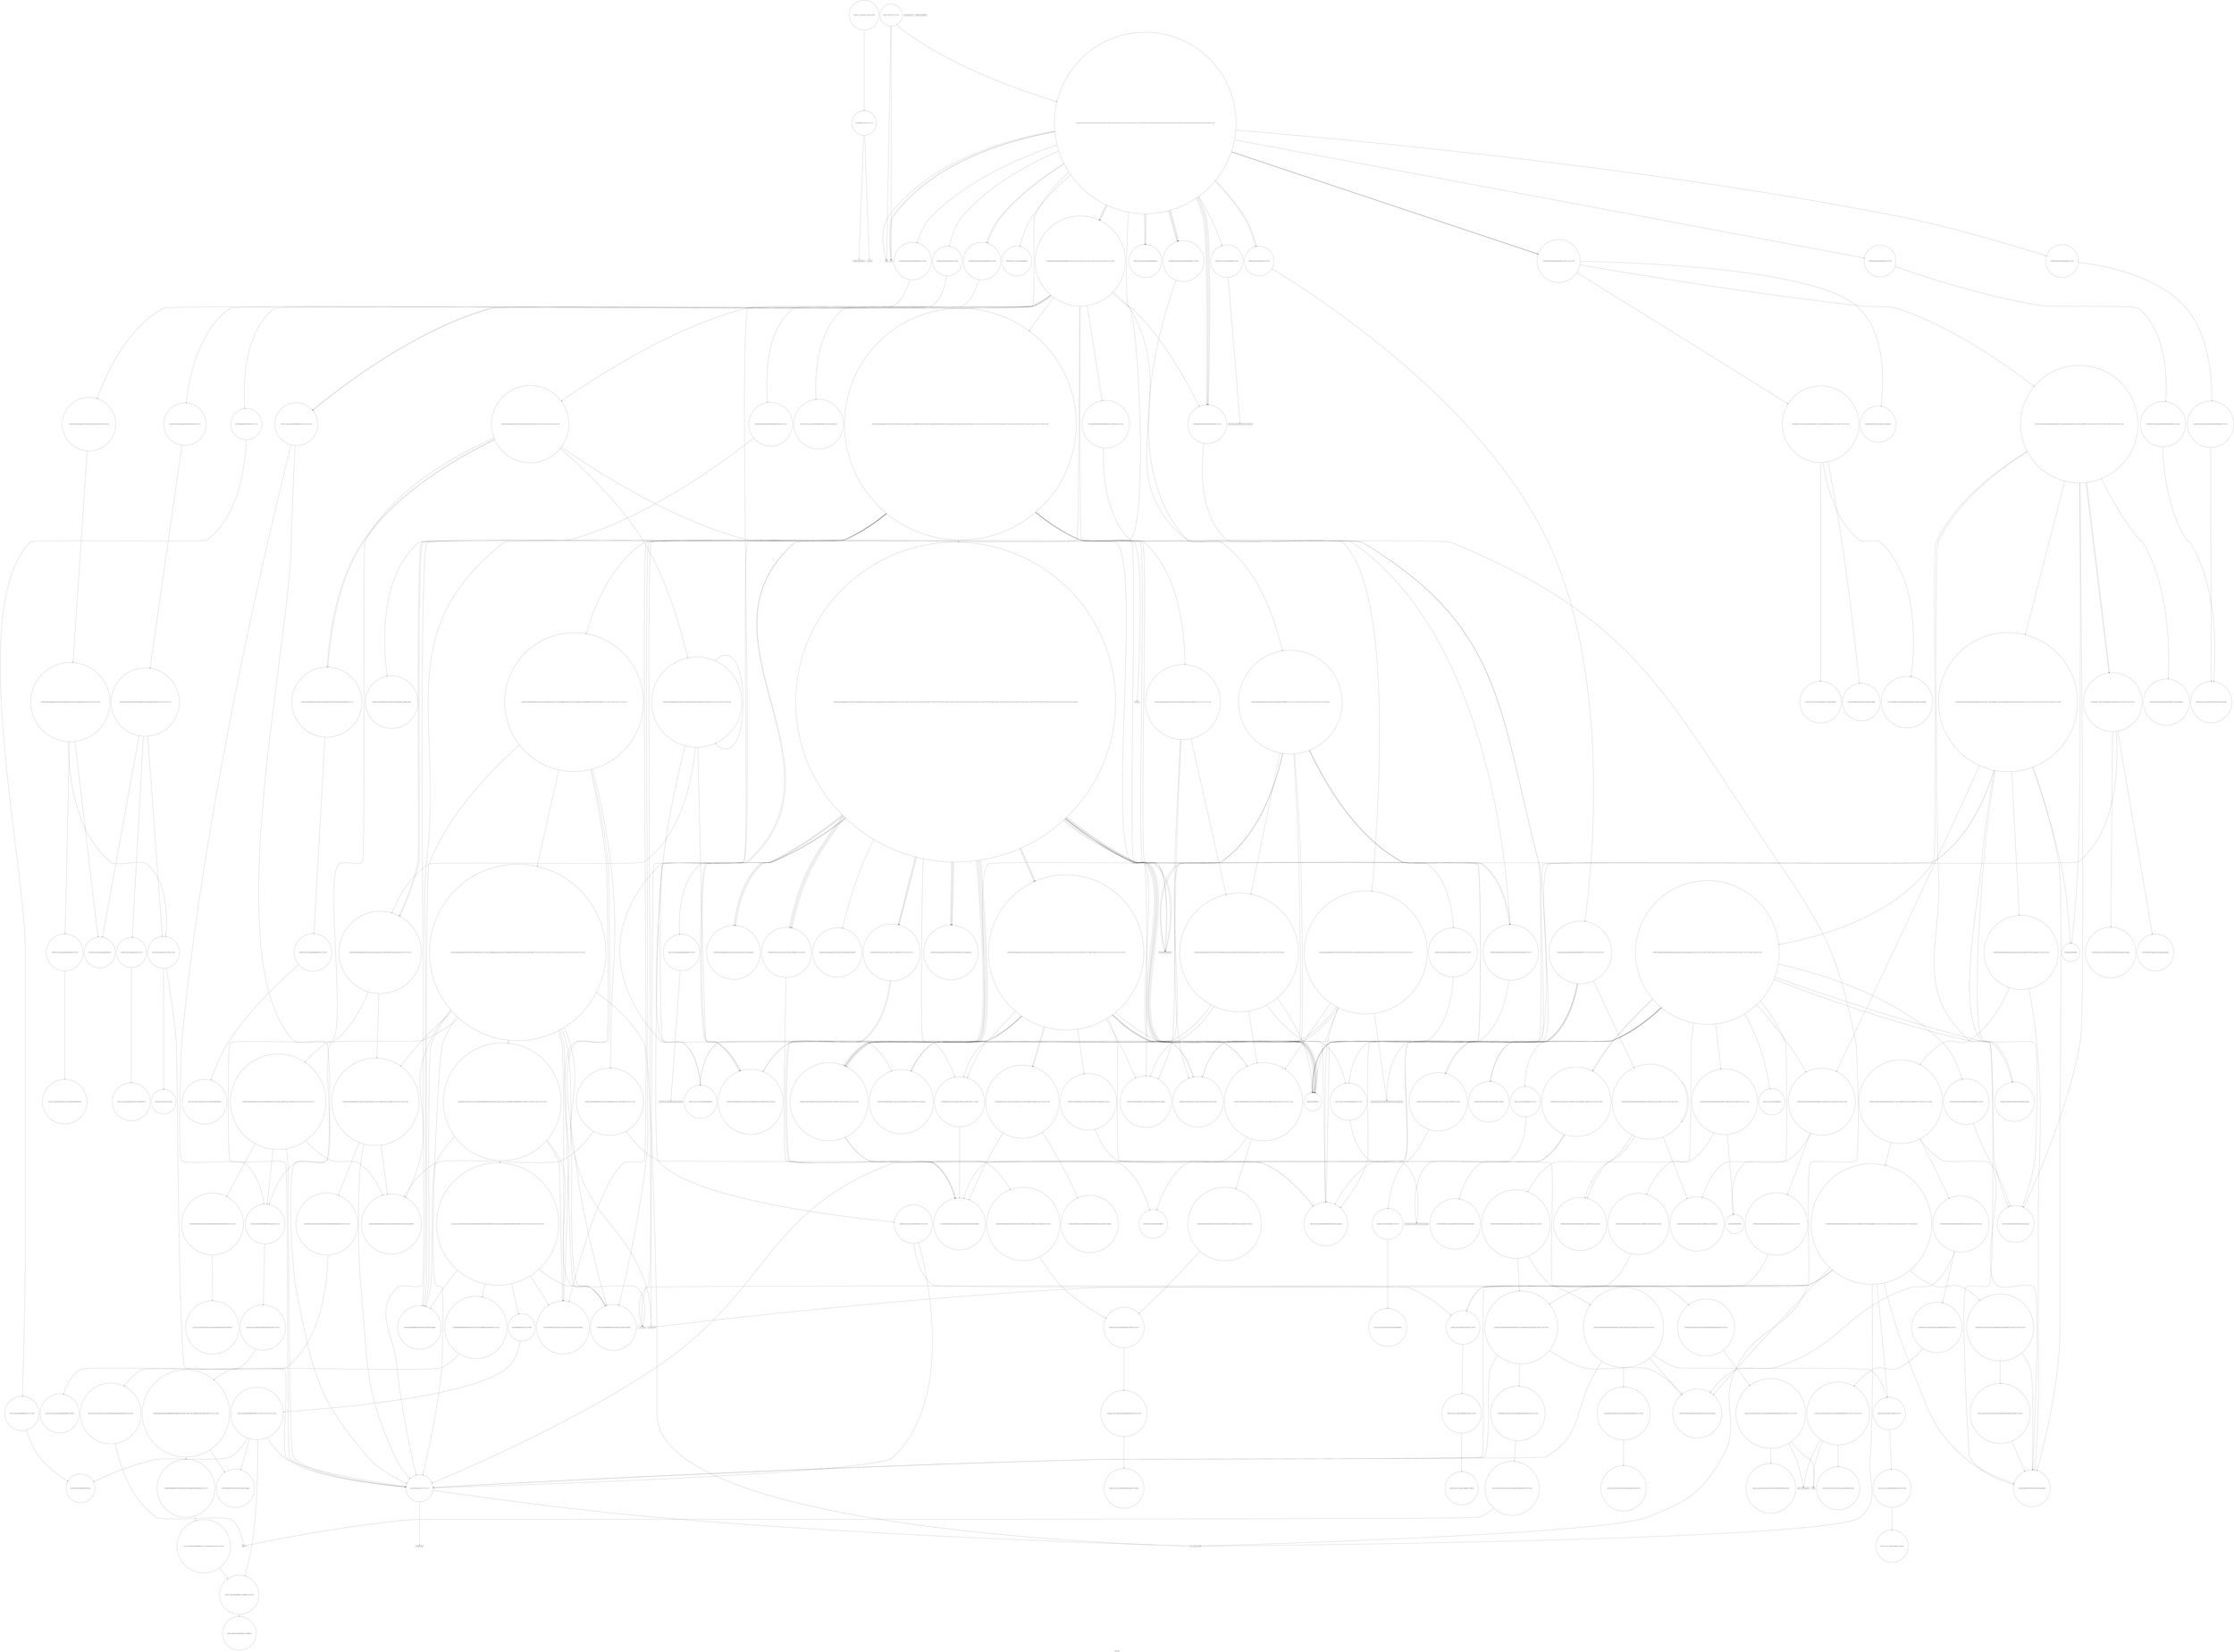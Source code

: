digraph "Call Graph" {
	label="Call Graph";

	Node0x55e3e578a0b0 [shape=record,shape=circle,label="{__cxx_global_var_init|{<s0>1|<s1>2}}"];
	Node0x55e3e578a0b0:s0 -> Node0x55e3e578a130[color=black];
	Node0x55e3e578a0b0:s1 -> Node0x55e3e5b24540[color=black];
	Node0x55e3e5b2ba80 [shape=record,shape=circle,label="{_ZNSt8_Rb_treeIxxSt9_IdentityIxESt4lessIxESaIxEE17_M_construct_nodeIJxEEEvPSt13_Rb_tree_nodeIxEDpOT_|{<s0>341|<s1>342|<s2>343|<s3>344|<s4>345|<s5>346|<s6>347|<s7>348|<s8>349}}"];
	Node0x55e3e5b2ba80:s0 -> Node0x55e3e5b26be0[color=black];
	Node0x55e3e5b2ba80:s1 -> Node0x55e3e5b26c60[color=black];
	Node0x55e3e5b2ba80:s2 -> Node0x55e3e5b2b080[color=black];
	Node0x55e3e5b2ba80:s3 -> Node0x55e3e5b2bc80[color=black];
	Node0x55e3e5b2ba80:s4 -> Node0x55e3e5b253c0[color=black];
	Node0x55e3e5b2ba80:s5 -> Node0x55e3e5b25ac0[color=black];
	Node0x55e3e5b2ba80:s6 -> Node0x55e3e5b260c0[color=black];
	Node0x55e3e5b2ba80:s7 -> Node0x55e3e5b26140[color=black];
	Node0x55e3e5b2ba80:s8 -> Node0x55e3e5b25340[color=black];
	Node0x55e3e5b280e0 [shape=record,shape=circle,label="{_ZNK9__gnu_cxx16__aligned_membufISt4pairIKxiEE7_M_addrEv}"];
	Node0x55e3e5b24740 [shape=record,shape=circle,label="{_ZNSt3mapIxiSt4lessIxESaISt4pairIKxiEEE4findERS3_|{<s0>36}}"];
	Node0x55e3e5b24740:s0 -> Node0x55e3e5b27a60[color=black];
	Node0x55e3e5b2be00 [shape=record,shape=circle,label="{_ZSt7forwardIbEOT_RNSt16remove_referenceIS0_E4typeE}"];
	Node0x55e3e5b25c40 [shape=record,shape=circle,label="{_ZNSt5tupleIJRKxEEC2IvLb1EEES1_|{<s0>170}}"];
	Node0x55e3e5b25c40:s0 -> Node0x55e3e5b2ac80[color=black];
	Node0x55e3e5b24ac0 [shape=record,shape=circle,label="{_ZNSt3setIxSt4lessIxESaIxEE6insertEOx|{<s0>50|<s1>51|<s2>52}}"];
	Node0x55e3e5b24ac0:s0 -> Node0x55e3e5b2ad80[color=black];
	Node0x55e3e5b24ac0:s1 -> Node0x55e3e5b2ad00[color=black];
	Node0x55e3e5b24ac0:s2 -> Node0x55e3e5b2ae00[color=black];
	Node0x55e3e5b2c180 [shape=record,shape=Mrecord,label="{_ZSt18_Rb_tree_incrementPKSt18_Rb_tree_node_base}"];
	Node0x55e3e5b25fc0 [shape=record,shape=circle,label="{_ZNSt8_Rb_treeIxSt4pairIKxiESt10_Select1stIS2_ESt4lessIxESaIS2_EE29_M_get_insert_hint_unique_posESt23_Rb_tree_const_iteratorIS2_ERS1_|{<s0>179|<s1>180|<s2>181|<s3>182|<s4>183|<s5>184|<s6>185|<s7>186|<s8>187|<s9>188|<s10>189|<s11>190|<s12>191|<s13>192|<s14>193|<s15>194|<s16>195|<s17>196|<s18>197|<s19>198|<s20>199|<s21>200|<s22>201|<s23>202|<s24>203|<s25>204|<s26>205|<s27>206|<s28>207|<s29>208|<s30>209|<s31>210|<s32>211|<s33>212|<s34>213|<s35>214|<s36>215}}"];
	Node0x55e3e5b25fc0:s0 -> Node0x55e3e5b2a400[color=black];
	Node0x55e3e5b25fc0:s1 -> Node0x55e3e5b27b60[color=black];
	Node0x55e3e5b25fc0:s2 -> Node0x55e3e5b2a480[color=black];
	Node0x55e3e5b25fc0:s3 -> Node0x55e3e5b2a500[color=black];
	Node0x55e3e5b25fc0:s4 -> Node0x55e3e5b27ce0[color=black];
	Node0x55e3e5b25fc0:s5 -> Node0x55e3e5b27c60[color=black];
	Node0x55e3e5b25fc0:s6 -> Node0x55e3e5b2a500[color=black];
	Node0x55e3e5b25fc0:s7 -> Node0x55e3e5b2a580[color=black];
	Node0x55e3e5b25fc0:s8 -> Node0x55e3e5b2a600[color=black];
	Node0x55e3e5b25fc0:s9 -> Node0x55e3e5b27ce0[color=black];
	Node0x55e3e5b25fc0:s10 -> Node0x55e3e5b27c60[color=black];
	Node0x55e3e5b25fc0:s11 -> Node0x55e3e5b27d60[color=black];
	Node0x55e3e5b25fc0:s12 -> Node0x55e3e5b2a680[color=black];
	Node0x55e3e5b25fc0:s13 -> Node0x55e3e5b2a680[color=black];
	Node0x55e3e5b25fc0:s14 -> Node0x55e3e5b2a680[color=black];
	Node0x55e3e5b25fc0:s15 -> Node0x55e3e5b2a700[color=black];
	Node0x55e3e5b25fc0:s16 -> Node0x55e3e5b2a780[color=black];
	Node0x55e3e5b25fc0:s17 -> Node0x55e3e5b27ce0[color=black];
	Node0x55e3e5b25fc0:s18 -> Node0x55e3e5b27c60[color=black];
	Node0x55e3e5b25fc0:s19 -> Node0x55e3e5b272e0[color=black];
	Node0x55e3e5b25fc0:s20 -> Node0x55e3e5b2a580[color=black];
	Node0x55e3e5b25fc0:s21 -> Node0x55e3e5b2a700[color=black];
	Node0x55e3e5b25fc0:s22 -> Node0x55e3e5b2a600[color=black];
	Node0x55e3e5b25fc0:s23 -> Node0x55e3e5b27ce0[color=black];
	Node0x55e3e5b25fc0:s24 -> Node0x55e3e5b27c60[color=black];
	Node0x55e3e5b25fc0:s25 -> Node0x55e3e5b27d60[color=black];
	Node0x55e3e5b25fc0:s26 -> Node0x55e3e5b2a500[color=black];
	Node0x55e3e5b25fc0:s27 -> Node0x55e3e5b2a500[color=black];
	Node0x55e3e5b25fc0:s28 -> Node0x55e3e5b2a580[color=black];
	Node0x55e3e5b25fc0:s29 -> Node0x55e3e5b2a800[color=black];
	Node0x55e3e5b25fc0:s30 -> Node0x55e3e5b27ce0[color=black];
	Node0x55e3e5b25fc0:s31 -> Node0x55e3e5b27c60[color=black];
	Node0x55e3e5b25fc0:s32 -> Node0x55e3e5b272e0[color=black];
	Node0x55e3e5b25fc0:s33 -> Node0x55e3e5b2a580[color=black];
	Node0x55e3e5b25fc0:s34 -> Node0x55e3e5b2a700[color=black];
	Node0x55e3e5b25fc0:s35 -> Node0x55e3e5b2a600[color=black];
	Node0x55e3e5b25fc0:s36 -> Node0x55e3e5b2a880[color=black];
	Node0x55e3e5b24e40 [shape=record,shape=Mrecord,label="{printf}"];
	Node0x55e3e5b26340 [shape=record,shape=circle,label="{_ZNSt16allocator_traitsISaISt13_Rb_tree_nodeISt4pairIKxiEEEE8allocateERS5_m|{<s0>235}}"];
	Node0x55e3e5b26340:s0 -> Node0x55e3e5b263c0[color=black];
	Node0x55e3e5b251c0 [shape=record,shape=circle,label="{_ZNSt15_Rb_tree_headerC2Ev|{<s0>68|<s1>69}}"];
	Node0x55e3e5b251c0:s0 -> Node0x55e3e5b252c0[color=black];
	Node0x55e3e5b251c0:s1 -> Node0x55e3e5b25340[color=black];
	Node0x55e3e5b266c0 [shape=record,shape=circle,label="{_ZNSt5tupleIJRKxEEC2EOS2_|{<s0>248}}"];
	Node0x55e3e5b266c0:s0 -> Node0x55e3e5b267c0[color=black];
	Node0x55e3e5b25540 [shape=record,shape=circle,label="{_ZNSt8_Rb_treeIxxSt9_IdentityIxESt4lessIxESaIxEE13_Rb_tree_implIS3_Lb1EEC2Ev|{<s0>73|<s1>74|<s2>75}}"];
	Node0x55e3e5b25540:s0 -> Node0x55e3e5b255c0[color=black];
	Node0x55e3e5b25540:s1 -> Node0x55e3e5b25140[color=black];
	Node0x55e3e5b25540:s2 -> Node0x55e3e5b251c0[color=black];
	Node0x55e3e5b26a40 [shape=record,shape=circle,label="{_ZNSt4pairIKxiEC2IJRS0_EJLm0EEJEJEEERSt5tupleIJDpT_EERS4_IJDpT1_EESt12_Index_tupleIJXspT0_EEESD_IJXspT2_EEE|{<s0>255|<s1>256}}"];
	Node0x55e3e5b26a40:s0 -> Node0x55e3e5b26ac0[color=black];
	Node0x55e3e5b26a40:s1 -> Node0x55e3e5b26840[color=black];
	Node0x55e3e5b258c0 [shape=record,shape=circle,label="{_ZNSt8_Rb_treeIxxSt9_IdentityIxESt4lessIxESaIxEE8_S_rightEPSt18_Rb_tree_node_base}"];
	Node0x55e3e5b2a600 [shape=record,shape=circle,label="{_ZNSt8_Rb_treeIxSt4pairIKxiESt10_Select1stIS2_ESt4lessIxESaIS2_EE24_M_get_insert_unique_posERS1_|{<s0>261|<s1>262|<s2>263|<s3>264|<s4>265|<s5>266|<s6>267|<s7>268|<s8>269|<s9>270|<s10>271|<s11>272|<s12>273|<s13>274|<s14>275}}"];
	Node0x55e3e5b2a600:s0 -> Node0x55e3e5b271e0[color=black];
	Node0x55e3e5b2a600:s1 -> Node0x55e3e5b27b60[color=black];
	Node0x55e3e5b2a600:s2 -> Node0x55e3e5b27de0[color=black];
	Node0x55e3e5b2a600:s3 -> Node0x55e3e5b27c60[color=black];
	Node0x55e3e5b2a600:s4 -> Node0x55e3e5b27360[color=black];
	Node0x55e3e5b2a600:s5 -> Node0x55e3e5b272e0[color=black];
	Node0x55e3e5b2a600:s6 -> Node0x55e3e5b27e60[color=black];
	Node0x55e3e5b2a600:s7 -> Node0x55e3e5b2a980[color=black];
	Node0x55e3e5b2a600:s8 -> Node0x55e3e5b24840[color=black];
	Node0x55e3e5b2a600:s9 -> Node0x55e3e5b2aa00[color=black];
	Node0x55e3e5b2a600:s10 -> Node0x55e3e5b2a780[color=black];
	Node0x55e3e5b2a600:s11 -> Node0x55e3e5b27ce0[color=black];
	Node0x55e3e5b2a600:s12 -> Node0x55e3e5b27c60[color=black];
	Node0x55e3e5b2a600:s13 -> Node0x55e3e5b2aa00[color=black];
	Node0x55e3e5b2a600:s14 -> Node0x55e3e5b2a880[color=black];
	Node0x55e3e5b26c60 [shape=record,shape=circle,label="{_ZNSt13_Rb_tree_nodeIxE9_M_valptrEv|{<s0>97}}"];
	Node0x55e3e5b26c60:s0 -> Node0x55e3e5b26d60[color=black];
	Node0x55e3e5b2a980 [shape=record,shape=circle,label="{_ZNSt8_Rb_treeIxSt4pairIKxiESt10_Select1stIS2_ESt4lessIxESaIS2_EE5beginEv|{<s0>281}}"];
	Node0x55e3e5b2a980:s0 -> Node0x55e3e5b27e60[color=black];
	Node0x55e3e5b26fe0 [shape=record,shape=circle,label="{_ZNSaISt13_Rb_tree_nodeIxEED2Ev|{<s0>101}}"];
	Node0x55e3e5b26fe0:s0 -> Node0x55e3e5b27060[color=black];
	Node0x55e3e5b2ad00 [shape=record,shape=circle,label="{_ZNSt8_Rb_treeIxxSt9_IdentityIxESt4lessIxESaIxEE16_M_insert_uniqueIxEESt4pairISt17_Rb_tree_iteratorIxEbEOT_|{<s0>285|<s1>286|<s2>287|<s3>288|<s4>289|<s5>290|<s6>291|<s7>292}}"];
	Node0x55e3e5b2ad00:s0 -> Node0x55e3e5b2af00[color=black];
	Node0x55e3e5b2ad00:s1 -> Node0x55e3e5b2ae80[color=black];
	Node0x55e3e5b2ad00:s2 -> Node0x55e3e5b2af80[color=black];
	Node0x55e3e5b2ad00:s3 -> Node0x55e3e5b2b080[color=black];
	Node0x55e3e5b2ad00:s4 -> Node0x55e3e5b2b000[color=black];
	Node0x55e3e5b2ad00:s5 -> Node0x55e3e5b2b100[color=black];
	Node0x55e3e5b2ad00:s6 -> Node0x55e3e5b2b180[color=black];
	Node0x55e3e5b2ad00:s7 -> Node0x55e3e5b2b100[color=black];
	Node0x55e3e5b27360 [shape=record,shape=circle,label="{_ZNSt8_Rb_treeIxSt4pairIKxiESt10_Select1stIS2_ESt4lessIxESaIS2_EE7_S_leftEPSt18_Rb_tree_node_base}"];
	Node0x55e3e5b2b080 [shape=record,shape=circle,label="{_ZSt7forwardIxEOT_RNSt16remove_referenceIS0_E4typeE}"];
	Node0x55e3e5b276e0 [shape=record,shape=circle,label="{_ZN9__gnu_cxx13new_allocatorISt13_Rb_tree_nodeISt4pairIKxiEEE7destroyIS4_EEvPT_}"];
	Node0x55e3e5b2b400 [shape=record,shape=circle,label="{_ZNSt4pairIPSt18_Rb_tree_node_baseS1_EC2IRPSt13_Rb_tree_nodeIxERS1_Lb1EEEOT_OT0_|{<s0>325|<s1>326}}"];
	Node0x55e3e5b2b400:s0 -> Node0x55e3e5b2b800[color=black];
	Node0x55e3e5b2b400:s1 -> Node0x55e3e5b2a900[color=black];
	Node0x55e3e5b27a60 [shape=record,shape=circle,label="{_ZNSt8_Rb_treeIxSt4pairIKxiESt10_Select1stIS2_ESt4lessIxESaIS2_EE4findERS1_|{<s0>127|<s1>128|<s2>129|<s3>130|<s4>131|<s5>132|<s6>133|<s7>134|<s8>135}}"];
	Node0x55e3e5b27a60:s0 -> Node0x55e3e5b271e0[color=black];
	Node0x55e3e5b27a60:s1 -> Node0x55e3e5b27b60[color=black];
	Node0x55e3e5b27a60:s2 -> Node0x55e3e5b27ae0[color=black];
	Node0x55e3e5b27a60:s3 -> Node0x55e3e5b27be0[color=black];
	Node0x55e3e5b27a60:s4 -> Node0x55e3e5b24840[color=black];
	Node0x55e3e5b27a60:s5 -> Node0x55e3e5b27ce0[color=black];
	Node0x55e3e5b27a60:s6 -> Node0x55e3e5b27c60[color=black];
	Node0x55e3e5b27a60:s7 -> Node0x55e3e5b27be0[color=black];
	Node0x55e3e5b27a60:s8 -> Node0x55e3e5b27d60[color=black];
	Node0x55e3e5b2b780 [shape=record,shape=circle,label="{_ZNK9__gnu_cxx16__aligned_membufIxE7_M_addrEv}"];
	Node0x55e3e5b27de0 [shape=record,shape=circle,label="{_ZNSt8_Rb_treeIxSt4pairIKxiESt10_Select1stIS2_ESt4lessIxESaIS2_EE6_S_keyEPKSt13_Rb_tree_nodeIS2_E|{<s0>144|<s1>145}}"];
	Node0x55e3e5b27de0:s0 -> Node0x55e3e5b27f60[color=black];
	Node0x55e3e5b27de0:s1 -> Node0x55e3e5b27ee0[color=black];
	Node0x55e3e578a130 [shape=record,shape=Mrecord,label="{_ZNSt8ios_base4InitC1Ev}"];
	Node0x55e3e5b2bb00 [shape=record,shape=circle,label="{_ZNSt16allocator_traitsISaISt13_Rb_tree_nodeIxEEE8allocateERS2_m|{<s0>350}}"];
	Node0x55e3e5b2bb00:s0 -> Node0x55e3e5b2bb80[color=black];
	Node0x55e3e5b28160 [shape=record,shape=circle,label="{_ZNSt8_Rb_treeIxSt4pairIKxiESt10_Select1stIS2_ESt4lessIxESaIS2_EE8_S_valueEPKSt18_Rb_tree_node_base|{<s0>149}}"];
	Node0x55e3e5b28160:s0 -> Node0x55e3e5b27fe0[color=black];
	Node0x55e3e5b247c0 [shape=record,shape=Mrecord,label="{__gxx_personality_v0}"];
	Node0x55e3e5b2be80 [shape=record,shape=circle,label="{_ZSt7forwardIRSt17_Rb_tree_iteratorIxEEOT_RNSt16remove_referenceIS3_E4typeE}"];
	Node0x55e3e5b25cc0 [shape=record,shape=circle,label="{_ZNSt8_Rb_treeIxSt4pairIKxiESt10_Select1stIS2_ESt4lessIxESaIS2_EE11lower_boundERS1_|{<s0>171|<s1>172|<s2>173}}"];
	Node0x55e3e5b25cc0:s0 -> Node0x55e3e5b271e0[color=black];
	Node0x55e3e5b25cc0:s1 -> Node0x55e3e5b27b60[color=black];
	Node0x55e3e5b25cc0:s2 -> Node0x55e3e5b27ae0[color=black];
	Node0x55e3e5b24b40 [shape=record,shape=circle,label="{_ZNKSt3setIxSt4lessIxESaIxEE5beginEv|{<s0>53}}"];
	Node0x55e3e5b24b40:s0 -> Node0x55e3e5b2c000[color=black];
	Node0x55e3e5b2c200 [shape=record,shape=circle,label="{_GLOBAL__sub_I_prabowo_0_1.cpp|{<s0>359}}"];
	Node0x55e3e5b2c200:s0 -> Node0x55e3e578a0b0[color=black];
	Node0x55e3e5b26040 [shape=record,shape=circle,label="{_ZNSt8_Rb_treeIxSt4pairIKxiESt10_Select1stIS2_ESt4lessIxESaIS2_EE14_M_insert_nodeEPSt18_Rb_tree_node_baseSA_PSt13_Rb_tree_nodeIS2_E|{<s0>216|<s1>217|<s2>218|<s3>219|<s4>220|<s5>221}}"];
	Node0x55e3e5b26040:s0 -> Node0x55e3e5b27b60[color=black];
	Node0x55e3e5b26040:s1 -> Node0x55e3e5b27de0[color=black];
	Node0x55e3e5b26040:s2 -> Node0x55e3e5b27ce0[color=black];
	Node0x55e3e5b26040:s3 -> Node0x55e3e5b27c60[color=black];
	Node0x55e3e5b26040:s4 -> Node0x55e3e5b2ac00[color=black];
	Node0x55e3e5b26040:s5 -> Node0x55e3e5b27e60[color=black];
	Node0x55e3e5b24ec0 [shape=record,shape=circle,label="{_ZNSt3mapIxiSt4lessIxESaISt4pairIKxiEEED2Ev|{<s0>59}}"];
	Node0x55e3e5b24ec0:s0 -> Node0x55e3e5b270e0[color=black];
	Node0x55e3e5b263c0 [shape=record,shape=circle,label="{_ZN9__gnu_cxx13new_allocatorISt13_Rb_tree_nodeISt4pairIKxiEEE8allocateEmPKv|{<s0>236|<s1>237|<s2>238}}"];
	Node0x55e3e5b263c0:s0 -> Node0x55e3e5b26440[color=black];
	Node0x55e3e5b263c0:s1 -> Node0x55e3e5b264c0[color=black];
	Node0x55e3e5b263c0:s2 -> Node0x55e3e5b26540[color=black];
	Node0x55e3e5b25240 [shape=record,shape=circle,label="{_ZN9__gnu_cxx13new_allocatorISt13_Rb_tree_nodeISt4pairIKxiEEEC2Ev}"];
	Node0x55e3e5b26740 [shape=record,shape=circle,label="{_ZNSt4pairIKxiEC2IJRS0_EJEEESt21piecewise_construct_tSt5tupleIJDpT_EES5_IJDpT0_EE|{<s0>249}}"];
	Node0x55e3e5b26740:s0 -> Node0x55e3e5b26a40[color=black];
	Node0x55e3e5b255c0 [shape=record,shape=circle,label="{_ZNSaISt13_Rb_tree_nodeIxEEC2Ev|{<s0>76}}"];
	Node0x55e3e5b255c0:s0 -> Node0x55e3e5b25640[color=black];
	Node0x55e3e5b26ac0 [shape=record,shape=circle,label="{_ZSt3getILm0EJRKxEERNSt13tuple_elementIXT_ESt5tupleIJDpT0_EEE4typeERS6_|{<s0>257}}"];
	Node0x55e3e5b26ac0:s0 -> Node0x55e3e5b26b40[color=black];
	Node0x55e3e5b25940 [shape=record,shape=circle,label="{_ZNSt8_Rb_treeIxxSt9_IdentityIxESt4lessIxESaIxEE7_S_leftEPSt18_Rb_tree_node_base}"];
	Node0x55e3e5b2a680 [shape=record,shape=circle,label="{_ZNSt8_Rb_treeIxSt4pairIKxiESt10_Select1stIS2_ESt4lessIxESaIS2_EE11_M_leftmostEv}"];
	Node0x55e3e5b26ce0 [shape=record,shape=circle,label="{_ZN9__gnu_cxx13new_allocatorISt13_Rb_tree_nodeIxEE7destroyIxEEvPT_}"];
	Node0x55e3e5b2aa00 [shape=record,shape=circle,label="{_ZNSt4pairIPSt18_Rb_tree_node_baseS1_EC2IRPSt13_Rb_tree_nodeIS_IKxiEERS1_Lb1EEEOT_OT0_|{<s0>282|<s1>283}}"];
	Node0x55e3e5b2aa00:s0 -> Node0x55e3e5b2aa80[color=black];
	Node0x55e3e5b2aa00:s1 -> Node0x55e3e5b2a900[color=black];
	Node0x55e3e5b27060 [shape=record,shape=circle,label="{_ZN9__gnu_cxx13new_allocatorISt13_Rb_tree_nodeIxEED2Ev}"];
	Node0x55e3e5b2ad80 [shape=record,shape=circle,label="{_ZSt4moveIRxEONSt16remove_referenceIT_E4typeEOS2_}"];
	Node0x55e3e5b273e0 [shape=record,shape=circle,label="{_ZNSt8_Rb_treeIxSt4pairIKxiESt10_Select1stIS2_ESt4lessIxESaIS2_EE12_M_drop_nodeEPSt13_Rb_tree_nodeIS2_E|{<s0>112|<s1>113}}"];
	Node0x55e3e5b273e0:s0 -> Node0x55e3e5b27460[color=black];
	Node0x55e3e5b273e0:s1 -> Node0x55e3e5b274e0[color=black];
	Node0x55e3e5b2b100 [shape=record,shape=circle,label="{_ZNSt4pairISt17_Rb_tree_iteratorIxEbEC2IS1_bLb1EEEOT_OT0_|{<s0>319|<s1>320|<s2>321}}"];
	Node0x55e3e5b2b100:s0 -> Node0x55e3e5b2bd80[color=black];
	Node0x55e3e5b2b100:s1 -> Node0x55e3e5b27d60[color=black];
	Node0x55e3e5b2b100:s2 -> Node0x55e3e5b2be00[color=black];
	Node0x55e3e5b27760 [shape=record,shape=circle,label="{_ZN9__gnu_cxx16__aligned_membufISt4pairIKxiEE6_M_ptrEv|{<s0>123}}"];
	Node0x55e3e5b27760:s0 -> Node0x55e3e5b277e0[color=black];
	Node0x55e3e5b2b480 [shape=record,shape=circle,label="{_ZNSt17_Rb_tree_iteratorIxEmmEv|{<s0>327}}"];
	Node0x55e3e5b2b480:s0 -> Node0x55e3e5b2ab00[color=black];
	Node0x55e3e5b27ae0 [shape=record,shape=circle,label="{_ZNSt8_Rb_treeIxSt4pairIKxiESt10_Select1stIS2_ESt4lessIxESaIS2_EE14_M_lower_boundEPSt13_Rb_tree_nodeIS2_EPSt18_Rb_tree_node_baseRS1_|{<s0>136|<s1>137|<s2>138|<s3>139|<s4>140}}"];
	Node0x55e3e5b27ae0:s0 -> Node0x55e3e5b27de0[color=black];
	Node0x55e3e5b27ae0:s1 -> Node0x55e3e5b27c60[color=black];
	Node0x55e3e5b27ae0:s2 -> Node0x55e3e5b27360[color=black];
	Node0x55e3e5b27ae0:s3 -> Node0x55e3e5b272e0[color=black];
	Node0x55e3e5b27ae0:s4 -> Node0x55e3e5b27e60[color=black];
	Node0x55e3e5b2b800 [shape=record,shape=circle,label="{_ZSt7forwardIRPSt13_Rb_tree_nodeIxEEOT_RNSt16remove_referenceIS4_E4typeE}"];
	Node0x55e3e5b27e60 [shape=record,shape=circle,label="{_ZNSt17_Rb_tree_iteratorISt4pairIKxiEEC2EPSt18_Rb_tree_node_base}"];
	Node0x55e3e5b244c0 [shape=record,shape=Mrecord,label="{_ZNSt8ios_base4InitD1Ev}"];
	Node0x55e3e5b2bb80 [shape=record,shape=circle,label="{_ZN9__gnu_cxx13new_allocatorISt13_Rb_tree_nodeIxEE8allocateEmPKv|{<s0>351|<s1>352|<s2>353}}"];
	Node0x55e3e5b2bb80:s0 -> Node0x55e3e5b2bc00[color=black];
	Node0x55e3e5b2bb80:s1 -> Node0x55e3e5b264c0[color=black];
	Node0x55e3e5b2bb80:s2 -> Node0x55e3e5b26540[color=black];
	Node0x55e3e5b281e0 [shape=record,shape=circle,label="{_ZNSt3mapIxiSt4lessIxESaISt4pairIKxiEEE11lower_boundERS3_|{<s0>150}}"];
	Node0x55e3e5b281e0:s0 -> Node0x55e3e5b25cc0[color=black];
	Node0x55e3e5b24840 [shape=record,shape=circle,label="{_ZNKSt17_Rb_tree_iteratorISt4pairIKxiEEeqERKS3_}"];
	Node0x55e3e5b2bf00 [shape=record,shape=circle,label="{_ZNSt23_Rb_tree_const_iteratorIxEC2ERKSt17_Rb_tree_iteratorIxE}"];
	Node0x55e3e5b25d40 [shape=record,shape=circle,label="{_ZNKSt8_Rb_treeIxSt4pairIKxiESt10_Select1stIS2_ESt4lessIxESaIS2_EE8key_compEv}"];
	Node0x55e3e5b24bc0 [shape=record,shape=circle,label="{_ZNKSt3setIxSt4lessIxESaIxEE3endEv|{<s0>54}}"];
	Node0x55e3e5b24bc0:s0 -> Node0x55e3e5b2c100[color=black];
	Node0x55e3e5b260c0 [shape=record,shape=Mrecord,label="{__cxa_rethrow}"];
	Node0x55e3e5b24f40 [shape=record,shape=circle,label="{main|{<s0>60|<s1>61|<s2>62}}"];
	Node0x55e3e5b24f40:s0 -> Node0x55e3e5b24640[color=black];
	Node0x55e3e5b24f40:s1 -> Node0x55e3e5b24e40[color=black];
	Node0x55e3e5b24f40:s2 -> Node0x55e3e5b245c0[color=black];
	Node0x55e3e5b26440 [shape=record,shape=circle,label="{_ZNK9__gnu_cxx13new_allocatorISt13_Rb_tree_nodeISt4pairIKxiEEE8max_sizeEv}"];
	Node0x55e3e5b252c0 [shape=record,shape=circle,label="{_ZNSt15_Rb_tree_header8_M_resetEv}"];
	Node0x55e3e5b267c0 [shape=record,shape=circle,label="{_ZNSt11_Tuple_implILm0EJRKxEEC2EOS2_|{<s0>250|<s1>251|<s2>252|<s3>253}}"];
	Node0x55e3e5b267c0:s0 -> Node0x55e3e5b268c0[color=black];
	Node0x55e3e5b267c0:s1 -> Node0x55e3e5b26840[color=black];
	Node0x55e3e5b267c0:s2 -> Node0x55e3e5b26940[color=black];
	Node0x55e3e5b267c0:s3 -> Node0x55e3e5b25340[color=black];
	Node0x55e3e5b25640 [shape=record,shape=circle,label="{_ZN9__gnu_cxx13new_allocatorISt13_Rb_tree_nodeIxEEC2Ev}"];
	Node0x55e3e5b26b40 [shape=record,shape=circle,label="{_ZSt12__get_helperILm0ERKxJEERT0_RSt11_Tuple_implIXT_EJS2_DpT1_EE|{<s0>258}}"];
	Node0x55e3e5b26b40:s0 -> Node0x55e3e5b268c0[color=black];
	Node0x55e3e5b259c0 [shape=record,shape=circle,label="{_ZNSt8_Rb_treeIxxSt9_IdentityIxESt4lessIxESaIxEE12_M_drop_nodeEPSt13_Rb_tree_nodeIxE|{<s0>87|<s1>88}}"];
	Node0x55e3e5b259c0:s0 -> Node0x55e3e5b25a40[color=black];
	Node0x55e3e5b259c0:s1 -> Node0x55e3e5b25ac0[color=black];
	Node0x55e3e5b2a700 [shape=record,shape=circle,label="{_ZNSt4pairIPSt18_Rb_tree_node_baseS1_EC2IRS1_S4_Lb1EEEOT_OT0_|{<s0>276|<s1>277}}"];
	Node0x55e3e5b2a700:s0 -> Node0x55e3e5b2a900[color=black];
	Node0x55e3e5b2a700:s1 -> Node0x55e3e5b2a900[color=black];
	Node0x55e3e5b26d60 [shape=record,shape=circle,label="{_ZN9__gnu_cxx16__aligned_membufIxE6_M_ptrEv|{<s0>98}}"];
	Node0x55e3e5b26d60:s0 -> Node0x55e3e5b26de0[color=black];
	Node0x55e3e5b2aa80 [shape=record,shape=circle,label="{_ZSt7forwardIRPSt13_Rb_tree_nodeISt4pairIKxiEEEOT_RNSt16remove_referenceIS7_E4typeE}"];
	Node0x55e3e5b270e0 [shape=record,shape=circle,label="{_ZNSt8_Rb_treeIxSt4pairIKxiESt10_Select1stIS2_ESt4lessIxESaIS2_EED2Ev|{<s0>102|<s1>103|<s2>104|<s3>105|<s4>106}}"];
	Node0x55e3e5b270e0:s0 -> Node0x55e3e5b271e0[color=black];
	Node0x55e3e5b270e0:s1 -> Node0x55e3e5b27160[color=black];
	Node0x55e3e5b270e0:s2 -> Node0x55e3e5b27260[color=black];
	Node0x55e3e5b270e0:s3 -> Node0x55e3e5b27260[color=black];
	Node0x55e3e5b270e0:s4 -> Node0x55e3e5b25340[color=black];
	Node0x55e3e5b2ae00 [shape=record,shape=circle,label="{_ZNSt4pairISt23_Rb_tree_const_iteratorIxEbEC2IRSt17_Rb_tree_iteratorIxERbLb1EEEOT_OT0_|{<s0>293|<s1>294|<s2>295}}"];
	Node0x55e3e5b2ae00:s0 -> Node0x55e3e5b2be80[color=black];
	Node0x55e3e5b2ae00:s1 -> Node0x55e3e5b2bf00[color=black];
	Node0x55e3e5b2ae00:s2 -> Node0x55e3e5b2bf80[color=black];
	Node0x55e3e5b27460 [shape=record,shape=circle,label="{_ZNSt8_Rb_treeIxSt4pairIKxiESt10_Select1stIS2_ESt4lessIxESaIS2_EE15_M_destroy_nodeEPSt13_Rb_tree_nodeIS2_E|{<s0>114|<s1>115|<s2>116|<s3>117}}"];
	Node0x55e3e5b27460:s0 -> Node0x55e3e5b275e0[color=black];
	Node0x55e3e5b27460:s1 -> Node0x55e3e5b27660[color=black];
	Node0x55e3e5b27460:s2 -> Node0x55e3e5b27560[color=black];
	Node0x55e3e5b27460:s3 -> Node0x55e3e5b25340[color=black];
	Node0x55e3e5b2b180 [shape=record,shape=circle,label="{_ZNSt17_Rb_tree_iteratorIxEC2EPSt18_Rb_tree_node_base}"];
	Node0x55e3e5b277e0 [shape=record,shape=circle,label="{_ZN9__gnu_cxx16__aligned_membufISt4pairIKxiEE7_M_addrEv}"];
	Node0x55e3e5b2b500 [shape=record,shape=circle,label="{_ZNSt8_Rb_treeIxxSt9_IdentityIxESt4lessIxESaIxEE6_S_keyEPKSt18_Rb_tree_node_base|{<s0>328|<s1>329}}"];
	Node0x55e3e5b2b500:s0 -> Node0x55e3e5b2b880[color=black];
	Node0x55e3e5b2b500:s1 -> Node0x55e3e5b2b580[color=black];
	Node0x55e3e5b27b60 [shape=record,shape=circle,label="{_ZNSt8_Rb_treeIxSt4pairIKxiESt10_Select1stIS2_ESt4lessIxESaIS2_EE6_M_endEv}"];
	Node0x55e3e5b2b880 [shape=record,shape=circle,label="{_ZNSt8_Rb_treeIxxSt9_IdentityIxESt4lessIxESaIxEE8_S_valueEPKSt18_Rb_tree_node_base|{<s0>333}}"];
	Node0x55e3e5b2b880:s0 -> Node0x55e3e5b2b680[color=black];
	Node0x55e3e5b27ee0 [shape=record,shape=circle,label="{_ZNKSt10_Select1stISt4pairIKxiEEclERKS2_}"];
	Node0x55e3e5b24540 [shape=record,shape=Mrecord,label="{__cxa_atexit}"];
	Node0x55e3e5b2bc00 [shape=record,shape=circle,label="{_ZNK9__gnu_cxx13new_allocatorISt13_Rb_tree_nodeIxEE8max_sizeEv}"];
	Node0x55e3e5b28260 [shape=record,shape=circle,label="{_ZNKSt3mapIxiSt4lessIxESaISt4pairIKxiEEE8key_compEv|{<s0>151}}"];
	Node0x55e3e5b28260:s0 -> Node0x55e3e5b25d40[color=black];
	Node0x55e3e5b248c0 [shape=record,shape=circle,label="{_ZNSt3mapIxiSt4lessIxESaISt4pairIKxiEEE3endEv|{<s0>37}}"];
	Node0x55e3e5b248c0:s0 -> Node0x55e3e5b27be0[color=black];
	Node0x55e3e5b2bf80 [shape=record,shape=circle,label="{_ZSt7forwardIRbEOT_RNSt16remove_referenceIS1_E4typeE}"];
	Node0x55e3e5b25dc0 [shape=record,shape=circle,label="{_ZNSt8_Rb_treeIxSt4pairIKxiESt10_Select1stIS2_ESt4lessIxESaIS2_EE14_M_create_nodeIJRKSt21piecewise_construct_tSt5tupleIJRS1_EESD_IJEEEEEPSt13_Rb_tree_nodeIS2_EDpOT_|{<s0>174|<s1>175|<s2>176|<s3>177|<s4>178}}"];
	Node0x55e3e5b25dc0:s0 -> Node0x55e3e5b26240[color=black];
	Node0x55e3e5b25dc0:s1 -> Node0x55e3e5b25e40[color=black];
	Node0x55e3e5b25dc0:s2 -> Node0x55e3e5b25ec0[color=black];
	Node0x55e3e5b25dc0:s3 -> Node0x55e3e5b25f40[color=black];
	Node0x55e3e5b25dc0:s4 -> Node0x55e3e5b262c0[color=black];
	Node0x55e3e5b24c40 [shape=record,shape=circle,label="{_ZNKSt23_Rb_tree_const_iteratorIxEneERKS0_}"];
	Node0x55e3e5b26140 [shape=record,shape=Mrecord,label="{__cxa_end_catch}"];
	Node0x55e3e5b24fc0 [shape=record,shape=circle,label="{_ZNSt8_Rb_treeIxSt4pairIKxiESt10_Select1stIS2_ESt4lessIxESaIS2_EEC2Ev|{<s0>63}}"];
	Node0x55e3e5b24fc0:s0 -> Node0x55e3e5b25040[color=black];
	Node0x55e3e5b264c0 [shape=record,shape=Mrecord,label="{_ZSt17__throw_bad_allocv}"];
	Node0x55e3e5b25340 [shape=record,shape=circle,label="{__clang_call_terminate|{<s0>70|<s1>71}}"];
	Node0x55e3e5b25340:s0 -> Node0x55e3e5b253c0[color=black];
	Node0x55e3e5b25340:s1 -> Node0x55e3e5b25440[color=black];
	Node0x55e3e5b26840 [shape=record,shape=circle,label="{_ZSt7forwardIRKxEOT_RNSt16remove_referenceIS2_E4typeE}"];
	Node0x55e3e5b256c0 [shape=record,shape=circle,label="{_ZNSt8_Rb_treeIxxSt9_IdentityIxESt4lessIxESaIxEED2Ev|{<s0>77|<s1>78|<s2>79|<s3>80|<s4>81}}"];
	Node0x55e3e5b256c0:s0 -> Node0x55e3e5b257c0[color=black];
	Node0x55e3e5b256c0:s1 -> Node0x55e3e5b25740[color=black];
	Node0x55e3e5b256c0:s2 -> Node0x55e3e5b25840[color=black];
	Node0x55e3e5b256c0:s3 -> Node0x55e3e5b25840[color=black];
	Node0x55e3e5b256c0:s4 -> Node0x55e3e5b25340[color=black];
	Node0x55e3e5b2a400 [shape=record,shape=circle,label="{_ZNKSt23_Rb_tree_const_iteratorISt4pairIKxiEE13_M_const_castEv|{<s0>259}}"];
	Node0x55e3e5b2a400:s0 -> Node0x55e3e5b27e60[color=black];
	Node0x55e3e5b25a40 [shape=record,shape=circle,label="{_ZNSt8_Rb_treeIxxSt9_IdentityIxESt4lessIxESaIxEE15_M_destroy_nodeEPSt13_Rb_tree_nodeIxE|{<s0>89|<s1>90|<s2>91|<s3>92}}"];
	Node0x55e3e5b25a40:s0 -> Node0x55e3e5b26be0[color=black];
	Node0x55e3e5b25a40:s1 -> Node0x55e3e5b26c60[color=black];
	Node0x55e3e5b25a40:s2 -> Node0x55e3e5b25b40[color=black];
	Node0x55e3e5b25a40:s3 -> Node0x55e3e5b25340[color=black];
	Node0x55e3e5b2a780 [shape=record,shape=circle,label="{_ZNSt17_Rb_tree_iteratorISt4pairIKxiEEmmEv|{<s0>278}}"];
	Node0x55e3e5b2a780:s0 -> Node0x55e3e5b2ab00[color=black];
	Node0x55e3e5b26de0 [shape=record,shape=circle,label="{_ZN9__gnu_cxx16__aligned_membufIxE7_M_addrEv}"];
	Node0x55e3e5b2ab00 [shape=record,shape=Mrecord,label="{_ZSt18_Rb_tree_decrementPSt18_Rb_tree_node_base}"];
	Node0x55e3e5b27160 [shape=record,shape=circle,label="{_ZNSt8_Rb_treeIxSt4pairIKxiESt10_Select1stIS2_ESt4lessIxESaIS2_EE8_M_eraseEPSt13_Rb_tree_nodeIS2_E|{<s0>107|<s1>108|<s2>109|<s3>110}}"];
	Node0x55e3e5b27160:s0 -> Node0x55e3e5b272e0[color=black];
	Node0x55e3e5b27160:s1 -> Node0x55e3e5b27160[color=black];
	Node0x55e3e5b27160:s2 -> Node0x55e3e5b27360[color=black];
	Node0x55e3e5b27160:s3 -> Node0x55e3e5b273e0[color=black];
	Node0x55e3e5b2ae80 [shape=record,shape=circle,label="{_ZNSt8_Rb_treeIxxSt9_IdentityIxESt4lessIxESaIxEE24_M_get_insert_unique_posERKx|{<s0>296|<s1>297|<s2>298|<s3>299|<s4>300|<s5>301|<s6>302|<s7>303|<s8>304|<s9>305|<s10>306|<s11>307|<s12>308|<s13>309|<s14>310}}"];
	Node0x55e3e5b2ae80:s0 -> Node0x55e3e5b257c0[color=black];
	Node0x55e3e5b2ae80:s1 -> Node0x55e3e5b2b200[color=black];
	Node0x55e3e5b2ae80:s2 -> Node0x55e3e5b2b280[color=black];
	Node0x55e3e5b2ae80:s3 -> Node0x55e3e5b27c60[color=black];
	Node0x55e3e5b2ae80:s4 -> Node0x55e3e5b25940[color=black];
	Node0x55e3e5b2ae80:s5 -> Node0x55e3e5b258c0[color=black];
	Node0x55e3e5b2ae80:s6 -> Node0x55e3e5b2b180[color=black];
	Node0x55e3e5b2ae80:s7 -> Node0x55e3e5b2b380[color=black];
	Node0x55e3e5b2ae80:s8 -> Node0x55e3e5b2b300[color=black];
	Node0x55e3e5b2ae80:s9 -> Node0x55e3e5b2b400[color=black];
	Node0x55e3e5b2ae80:s10 -> Node0x55e3e5b2b480[color=black];
	Node0x55e3e5b2ae80:s11 -> Node0x55e3e5b2b500[color=black];
	Node0x55e3e5b2ae80:s12 -> Node0x55e3e5b27c60[color=black];
	Node0x55e3e5b2ae80:s13 -> Node0x55e3e5b2b400[color=black];
	Node0x55e3e5b2ae80:s14 -> Node0x55e3e5b2a880[color=black];
	Node0x55e3e5b274e0 [shape=record,shape=circle,label="{_ZNSt8_Rb_treeIxSt4pairIKxiESt10_Select1stIS2_ESt4lessIxESaIS2_EE11_M_put_nodeEPSt13_Rb_tree_nodeIS2_E|{<s0>118|<s1>119|<s2>120}}"];
	Node0x55e3e5b274e0:s0 -> Node0x55e3e5b275e0[color=black];
	Node0x55e3e5b274e0:s1 -> Node0x55e3e5b27860[color=black];
	Node0x55e3e5b274e0:s2 -> Node0x55e3e5b25340[color=black];
	Node0x55e3e5b2b200 [shape=record,shape=circle,label="{_ZNSt8_Rb_treeIxxSt9_IdentityIxESt4lessIxESaIxEE6_M_endEv}"];
	Node0x55e3e5b27860 [shape=record,shape=circle,label="{_ZNSt16allocator_traitsISaISt13_Rb_tree_nodeISt4pairIKxiEEEE10deallocateERS5_PS4_m|{<s0>124}}"];
	Node0x55e3e5b27860:s0 -> Node0x55e3e5b278e0[color=black];
	Node0x55e3e5b2b580 [shape=record,shape=circle,label="{_ZNKSt9_IdentityIxEclERKx}"];
	Node0x55e3e5b27be0 [shape=record,shape=circle,label="{_ZNSt8_Rb_treeIxSt4pairIKxiESt10_Select1stIS2_ESt4lessIxESaIS2_EE3endEv|{<s0>141}}"];
	Node0x55e3e5b27be0:s0 -> Node0x55e3e5b27e60[color=black];
	Node0x55e3e5b2b900 [shape=record,shape=circle,label="{_ZNKSt8_Rb_treeIxxSt9_IdentityIxESt4lessIxESaIxEE11_Alloc_nodeclIxEEPSt13_Rb_tree_nodeIxEOT_|{<s0>334|<s1>335}}"];
	Node0x55e3e5b2b900:s0 -> Node0x55e3e5b2b080[color=black];
	Node0x55e3e5b2b900:s1 -> Node0x55e3e5b2b980[color=black];
	Node0x55e3e5b27f60 [shape=record,shape=circle,label="{_ZNSt8_Rb_treeIxSt4pairIKxiESt10_Select1stIS2_ESt4lessIxESaIS2_EE8_S_valueEPKSt13_Rb_tree_nodeIS2_E|{<s0>146}}"];
	Node0x55e3e5b27f60:s0 -> Node0x55e3e5b27fe0[color=black];
	Node0x55e3e5b245c0 [shape=record,shape=circle,label="{_Z5solvev|{<s0>3|<s1>4|<s2>5|<s3>6|<s4>7|<s5>8|<s6>9|<s7>10|<s8>11|<s9>12|<s10>13|<s11>14|<s12>15|<s13>16|<s14>17|<s15>18|<s16>19|<s17>20|<s18>21|<s19>22|<s20>23|<s21>24|<s22>25|<s23>26|<s24>27|<s25>28|<s26>29|<s27>30|<s28>31|<s29>32|<s30>33|<s31>34}}"];
	Node0x55e3e5b245c0:s0 -> Node0x55e3e5b24640[color=black];
	Node0x55e3e5b245c0:s1 -> Node0x55e3e5b24640[color=black];
	Node0x55e3e5b245c0:s2 -> Node0x55e3e5b246c0[color=black];
	Node0x55e3e5b245c0:s3 -> Node0x55e3e5b24740[color=black];
	Node0x55e3e5b245c0:s4 -> Node0x55e3e5b248c0[color=black];
	Node0x55e3e5b245c0:s5 -> Node0x55e3e5b24840[color=black];
	Node0x55e3e5b245c0:s6 -> Node0x55e3e5b24940[color=black];
	Node0x55e3e5b245c0:s7 -> Node0x55e3e5b24940[color=black];
	Node0x55e3e5b245c0:s8 -> Node0x55e3e5b249c0[color=black];
	Node0x55e3e5b245c0:s9 -> Node0x55e3e5b24740[color=black];
	Node0x55e3e5b245c0:s10 -> Node0x55e3e5b248c0[color=black];
	Node0x55e3e5b245c0:s11 -> Node0x55e3e5b24a40[color=black];
	Node0x55e3e5b245c0:s12 -> Node0x55e3e5b24ac0[color=black];
	Node0x55e3e5b245c0:s13 -> Node0x55e3e5b24dc0[color=black];
	Node0x55e3e5b245c0:s14 -> Node0x55e3e5b24740[color=black];
	Node0x55e3e5b245c0:s15 -> Node0x55e3e5b248c0[color=black];
	Node0x55e3e5b245c0:s16 -> Node0x55e3e5b24a40[color=black];
	Node0x55e3e5b245c0:s17 -> Node0x55e3e5b24ac0[color=black];
	Node0x55e3e5b245c0:s18 -> Node0x55e3e5b24740[color=black];
	Node0x55e3e5b245c0:s19 -> Node0x55e3e5b248c0[color=black];
	Node0x55e3e5b245c0:s20 -> Node0x55e3e5b24a40[color=black];
	Node0x55e3e5b245c0:s21 -> Node0x55e3e5b24ac0[color=black];
	Node0x55e3e5b245c0:s22 -> Node0x55e3e5b24b40[color=black];
	Node0x55e3e5b245c0:s23 -> Node0x55e3e5b24bc0[color=black];
	Node0x55e3e5b245c0:s24 -> Node0x55e3e5b24c40[color=black];
	Node0x55e3e5b245c0:s25 -> Node0x55e3e5b24cc0[color=black];
	Node0x55e3e5b245c0:s26 -> Node0x55e3e5b24940[color=black];
	Node0x55e3e5b245c0:s27 -> Node0x55e3e5b24d40[color=black];
	Node0x55e3e5b245c0:s28 -> Node0x55e3e5b24dc0[color=black];
	Node0x55e3e5b245c0:s29 -> Node0x55e3e5b24e40[color=black];
	Node0x55e3e5b245c0:s30 -> Node0x55e3e5b24ec0[color=black];
	Node0x55e3e5b245c0:s31 -> Node0x55e3e5b24ec0[color=black];
	Node0x55e3e5b2bc80 [shape=record,shape=circle,label="{_ZNSt16allocator_traitsISaISt13_Rb_tree_nodeIxEEE9constructIxJxEEEvRS2_PT_DpOT0_|{<s0>354|<s1>355}}"];
	Node0x55e3e5b2bc80:s0 -> Node0x55e3e5b2b080[color=black];
	Node0x55e3e5b2bc80:s1 -> Node0x55e3e5b2bd00[color=black];
	Node0x55e3e5b282e0 [shape=record,shape=circle,label="{_ZNKSt17_Rb_tree_iteratorISt4pairIKxiEEdeEv|{<s0>152|<s1>153}}"];
	Node0x55e3e5b282e0:s0 -> Node0x55e3e5b27660[color=black];
	Node0x55e3e5b282e0:s1 -> Node0x55e3e5b25340[color=black];
	Node0x55e3e5b24940 [shape=record,shape=circle,label="{_ZNSt3mapIxiSt4lessIxESaISt4pairIKxiEEEixERS3_|{<s0>38|<s1>39|<s2>40|<s3>41|<s4>42|<s5>43|<s6>44|<s7>45|<s8>46|<s9>47|<s10>48}}"];
	Node0x55e3e5b24940:s0 -> Node0x55e3e5b281e0[color=black];
	Node0x55e3e5b24940:s1 -> Node0x55e3e5b248c0[color=black];
	Node0x55e3e5b24940:s2 -> Node0x55e3e5b24840[color=black];
	Node0x55e3e5b24940:s3 -> Node0x55e3e5b28260[color=black];
	Node0x55e3e5b24940:s4 -> Node0x55e3e5b282e0[color=black];
	Node0x55e3e5b24940:s5 -> Node0x55e3e5b27c60[color=black];
	Node0x55e3e5b24940:s6 -> Node0x55e3e5b25bc0[color=black];
	Node0x55e3e5b24940:s7 -> Node0x55e3e5b25c40[color=black];
	Node0x55e3e5b24940:s8 -> Node0x55e3e5b28360[color=black];
	Node0x55e3e5b24940:s9 -> Node0x55e3e5b27d60[color=black];
	Node0x55e3e5b24940:s10 -> Node0x55e3e5b282e0[color=black];
	Node0x55e3e5b2c000 [shape=record,shape=circle,label="{_ZNKSt8_Rb_treeIxxSt9_IdentityIxESt4lessIxESaIxEE5beginEv|{<s0>357}}"];
	Node0x55e3e5b2c000:s0 -> Node0x55e3e5b2c080[color=black];
	Node0x55e3e5b25e40 [shape=record,shape=circle,label="{_ZSt7forwardIRKSt21piecewise_construct_tEOT_RNSt16remove_referenceIS3_E4typeE}"];
	Node0x55e3e5b24cc0 [shape=record,shape=circle,label="{_ZNKSt23_Rb_tree_const_iteratorIxEdeEv|{<s0>55|<s1>56}}"];
	Node0x55e3e5b24cc0:s0 -> Node0x55e3e5b2b680[color=black];
	Node0x55e3e5b24cc0:s1 -> Node0x55e3e5b25340[color=black];
	Node0x55e3e5b261c0 [shape=record,shape=Mrecord,label="{llvm.trap}"];
	Node0x55e3e5b25040 [shape=record,shape=circle,label="{_ZNSt8_Rb_treeIxSt4pairIKxiESt10_Select1stIS2_ESt4lessIxESaIS2_EE13_Rb_tree_implIS6_Lb1EEC2Ev|{<s0>64|<s1>65|<s2>66}}"];
	Node0x55e3e5b25040:s0 -> Node0x55e3e5b250c0[color=black];
	Node0x55e3e5b25040:s1 -> Node0x55e3e5b25140[color=black];
	Node0x55e3e5b25040:s2 -> Node0x55e3e5b251c0[color=black];
	Node0x55e3e5b26540 [shape=record,shape=Mrecord,label="{_Znwm}"];
	Node0x55e3e5b253c0 [shape=record,shape=Mrecord,label="{__cxa_begin_catch}"];
	Node0x55e3e5b268c0 [shape=record,shape=circle,label="{_ZNSt11_Tuple_implILm0EJRKxEE7_M_headERS2_|{<s0>254}}"];
	Node0x55e3e5b268c0:s0 -> Node0x55e3e5b269c0[color=black];
	Node0x55e3e5b25740 [shape=record,shape=circle,label="{_ZNSt8_Rb_treeIxxSt9_IdentityIxESt4lessIxESaIxEE8_M_eraseEPSt13_Rb_tree_nodeIxE|{<s0>82|<s1>83|<s2>84|<s3>85}}"];
	Node0x55e3e5b25740:s0 -> Node0x55e3e5b258c0[color=black];
	Node0x55e3e5b25740:s1 -> Node0x55e3e5b25740[color=black];
	Node0x55e3e5b25740:s2 -> Node0x55e3e5b25940[color=black];
	Node0x55e3e5b25740:s3 -> Node0x55e3e5b259c0[color=black];
	Node0x55e3e5b2a480 [shape=record,shape=circle,label="{_ZNKSt8_Rb_treeIxSt4pairIKxiESt10_Select1stIS2_ESt4lessIxESaIS2_EE4sizeEv}"];
	Node0x55e3e5b25ac0 [shape=record,shape=circle,label="{_ZNSt8_Rb_treeIxxSt9_IdentityIxESt4lessIxESaIxEE11_M_put_nodeEPSt13_Rb_tree_nodeIxE|{<s0>93|<s1>94|<s2>95}}"];
	Node0x55e3e5b25ac0:s0 -> Node0x55e3e5b26be0[color=black];
	Node0x55e3e5b25ac0:s1 -> Node0x55e3e5b26e60[color=black];
	Node0x55e3e5b25ac0:s2 -> Node0x55e3e5b25340[color=black];
	Node0x55e3e5b2a800 [shape=record,shape=circle,label="{_ZNSt17_Rb_tree_iteratorISt4pairIKxiEEppEv|{<s0>279}}"];
	Node0x55e3e5b2a800:s0 -> Node0x55e3e5b2ab80[color=black];
	Node0x55e3e5b26e60 [shape=record,shape=circle,label="{_ZNSt16allocator_traitsISaISt13_Rb_tree_nodeIxEEE10deallocateERS2_PS1_m|{<s0>99}}"];
	Node0x55e3e5b26e60:s0 -> Node0x55e3e5b26ee0[color=black];
	Node0x55e3e5b2ab80 [shape=record,shape=Mrecord,label="{_ZSt18_Rb_tree_incrementPSt18_Rb_tree_node_base}"];
	Node0x55e3e5b271e0 [shape=record,shape=circle,label="{_ZNSt8_Rb_treeIxSt4pairIKxiESt10_Select1stIS2_ESt4lessIxESaIS2_EE8_M_beginEv}"];
	Node0x55e3e5b2af00 [shape=record,shape=circle,label="{_ZNKSt9_IdentityIxEclERx}"];
	Node0x55e3e5b27560 [shape=record,shape=circle,label="{_ZNSt16allocator_traitsISaISt13_Rb_tree_nodeISt4pairIKxiEEEE7destroyIS3_EEvRS5_PT_|{<s0>121}}"];
	Node0x55e3e5b27560:s0 -> Node0x55e3e5b276e0[color=black];
	Node0x55e3e5b2b280 [shape=record,shape=circle,label="{_ZNSt8_Rb_treeIxxSt9_IdentityIxESt4lessIxESaIxEE6_S_keyEPKSt13_Rb_tree_nodeIxE|{<s0>322|<s1>323}}"];
	Node0x55e3e5b2b280:s0 -> Node0x55e3e5b2b600[color=black];
	Node0x55e3e5b2b280:s1 -> Node0x55e3e5b2b580[color=black];
	Node0x55e3e5b278e0 [shape=record,shape=circle,label="{_ZN9__gnu_cxx13new_allocatorISt13_Rb_tree_nodeISt4pairIKxiEEE10deallocateEPS5_m|{<s0>125}}"];
	Node0x55e3e5b278e0:s0 -> Node0x55e3e5b26f60[color=black];
	Node0x55e3e5b2b600 [shape=record,shape=circle,label="{_ZNSt8_Rb_treeIxxSt9_IdentityIxESt4lessIxESaIxEE8_S_valueEPKSt13_Rb_tree_nodeIxE|{<s0>330}}"];
	Node0x55e3e5b2b600:s0 -> Node0x55e3e5b2b680[color=black];
	Node0x55e3e5b27c60 [shape=record,shape=circle,label="{_ZNKSt4lessIxEclERKxS2_}"];
	Node0x55e3e5b2b980 [shape=record,shape=circle,label="{_ZNSt8_Rb_treeIxxSt9_IdentityIxESt4lessIxESaIxEE14_M_create_nodeIJxEEEPSt13_Rb_tree_nodeIxEDpOT_|{<s0>336|<s1>337|<s2>338}}"];
	Node0x55e3e5b2b980:s0 -> Node0x55e3e5b2ba00[color=black];
	Node0x55e3e5b2b980:s1 -> Node0x55e3e5b2b080[color=black];
	Node0x55e3e5b2b980:s2 -> Node0x55e3e5b2ba80[color=black];
	Node0x55e3e5b27fe0 [shape=record,shape=circle,label="{_ZNKSt13_Rb_tree_nodeISt4pairIKxiEE9_M_valptrEv|{<s0>147}}"];
	Node0x55e3e5b27fe0:s0 -> Node0x55e3e5b28060[color=black];
	Node0x55e3e5b24640 [shape=record,shape=Mrecord,label="{scanf}"];
	Node0x55e3e5b2bd00 [shape=record,shape=circle,label="{_ZN9__gnu_cxx13new_allocatorISt13_Rb_tree_nodeIxEE9constructIxJxEEEvPT_DpOT0_|{<s0>356}}"];
	Node0x55e3e5b2bd00:s0 -> Node0x55e3e5b2b080[color=black];
	Node0x55e3e5b28360 [shape=record,shape=circle,label="{_ZNSt8_Rb_treeIxSt4pairIKxiESt10_Select1stIS2_ESt4lessIxESaIS2_EE22_M_emplace_hint_uniqueIJRKSt21piecewise_construct_tSt5tupleIJRS1_EESD_IJEEEEESt17_Rb_tree_iteratorIS2_ESt23_Rb_tree_const_iteratorIS2_EDpOT_|{<s0>154|<s1>155|<s2>156|<s3>157|<s4>158|<s5>159|<s6>160|<s7>161|<s8>162|<s9>163|<s10>164|<s11>165|<s12>166|<s13>167|<s14>168|<s15>169}}"];
	Node0x55e3e5b28360:s0 -> Node0x55e3e5b25e40[color=black];
	Node0x55e3e5b28360:s1 -> Node0x55e3e5b25ec0[color=black];
	Node0x55e3e5b28360:s2 -> Node0x55e3e5b25f40[color=black];
	Node0x55e3e5b28360:s3 -> Node0x55e3e5b25dc0[color=black];
	Node0x55e3e5b28360:s4 -> Node0x55e3e5b27d60[color=black];
	Node0x55e3e5b28360:s5 -> Node0x55e3e5b27de0[color=black];
	Node0x55e3e5b28360:s6 -> Node0x55e3e5b25fc0[color=black];
	Node0x55e3e5b28360:s7 -> Node0x55e3e5b26040[color=black];
	Node0x55e3e5b28360:s8 -> Node0x55e3e5b253c0[color=black];
	Node0x55e3e5b28360:s9 -> Node0x55e3e5b273e0[color=black];
	Node0x55e3e5b28360:s10 -> Node0x55e3e5b260c0[color=black];
	Node0x55e3e5b28360:s11 -> Node0x55e3e5b273e0[color=black];
	Node0x55e3e5b28360:s12 -> Node0x55e3e5b27e60[color=black];
	Node0x55e3e5b28360:s13 -> Node0x55e3e5b26140[color=black];
	Node0x55e3e5b28360:s14 -> Node0x55e3e5b261c0[color=black];
	Node0x55e3e5b28360:s15 -> Node0x55e3e5b25340[color=black];
	Node0x55e3e5b249c0 [shape=record,shape=circle,label="{_ZNSt3setIxSt4lessIxESaIxEEC2Ev|{<s0>49}}"];
	Node0x55e3e5b249c0:s0 -> Node0x55e3e5b254c0[color=black];
	Node0x55e3e5b2c080 [shape=record,shape=circle,label="{_ZNSt23_Rb_tree_const_iteratorIxEC2EPKSt18_Rb_tree_node_base}"];
	Node0x55e3e5b25ec0 [shape=record,shape=circle,label="{_ZSt7forwardISt5tupleIJRKxEEEOT_RNSt16remove_referenceIS4_E4typeE}"];
	Node0x55e3e5b24d40 [shape=record,shape=circle,label="{_ZNSt23_Rb_tree_const_iteratorIxEppEv|{<s0>57}}"];
	Node0x55e3e5b24d40:s0 -> Node0x55e3e5b2c180[color=black];
	Node0x55e3e5b26240 [shape=record,shape=circle,label="{_ZNSt8_Rb_treeIxSt4pairIKxiESt10_Select1stIS2_ESt4lessIxESaIS2_EE11_M_get_nodeEv|{<s0>222|<s1>223}}"];
	Node0x55e3e5b26240:s0 -> Node0x55e3e5b275e0[color=black];
	Node0x55e3e5b26240:s1 -> Node0x55e3e5b26340[color=black];
	Node0x55e3e5b250c0 [shape=record,shape=circle,label="{_ZNSaISt13_Rb_tree_nodeISt4pairIKxiEEEC2Ev|{<s0>67}}"];
	Node0x55e3e5b250c0:s0 -> Node0x55e3e5b25240[color=black];
	Node0x55e3e5b265c0 [shape=record,shape=circle,label="{_ZNSt16allocator_traitsISaISt13_Rb_tree_nodeISt4pairIKxiEEEE9constructIS3_JRKSt21piecewise_construct_tSt5tupleIJRS2_EESB_IJEEEEEvRS5_PT_DpOT0_|{<s0>239|<s1>240|<s2>241|<s3>242}}"];
	Node0x55e3e5b265c0:s0 -> Node0x55e3e5b25e40[color=black];
	Node0x55e3e5b265c0:s1 -> Node0x55e3e5b25ec0[color=black];
	Node0x55e3e5b265c0:s2 -> Node0x55e3e5b25f40[color=black];
	Node0x55e3e5b265c0:s3 -> Node0x55e3e5b26640[color=black];
	Node0x55e3e5b25440 [shape=record,shape=Mrecord,label="{_ZSt9terminatev}"];
	Node0x55e3e5b26940 [shape=record,shape=circle,label="{_ZNSt10_Head_baseILm0ERKxLb0EEC2ES1_}"];
	Node0x55e3e5b257c0 [shape=record,shape=circle,label="{_ZNSt8_Rb_treeIxxSt9_IdentityIxESt4lessIxESaIxEE8_M_beginEv}"];
	Node0x55e3e5b2a500 [shape=record,shape=circle,label="{_ZNSt8_Rb_treeIxSt4pairIKxiESt10_Select1stIS2_ESt4lessIxESaIS2_EE12_M_rightmostEv}"];
	Node0x55e3e5b25b40 [shape=record,shape=circle,label="{_ZNSt16allocator_traitsISaISt13_Rb_tree_nodeIxEEE7destroyIxEEvRS2_PT_|{<s0>96}}"];
	Node0x55e3e5b25b40:s0 -> Node0x55e3e5b26ce0[color=black];
	Node0x55e3e5b2a880 [shape=record,shape=circle,label="{_ZNSt4pairIPSt18_Rb_tree_node_baseS1_EC2IRS1_Lb1EEEOT_RKS1_|{<s0>280}}"];
	Node0x55e3e5b2a880:s0 -> Node0x55e3e5b2a900[color=black];
	Node0x55e3e5b26ee0 [shape=record,shape=circle,label="{_ZN9__gnu_cxx13new_allocatorISt13_Rb_tree_nodeIxEE10deallocateEPS2_m|{<s0>100}}"];
	Node0x55e3e5b26ee0:s0 -> Node0x55e3e5b26f60[color=black];
	Node0x55e3e5b2ac00 [shape=record,shape=Mrecord,label="{_ZSt29_Rb_tree_insert_and_rebalancebPSt18_Rb_tree_node_baseS0_RS_}"];
	Node0x55e3e5b27260 [shape=record,shape=circle,label="{_ZNSt8_Rb_treeIxSt4pairIKxiESt10_Select1stIS2_ESt4lessIxESaIS2_EE13_Rb_tree_implIS6_Lb1EED2Ev|{<s0>111}}"];
	Node0x55e3e5b27260:s0 -> Node0x55e3e5b27960[color=black];
	Node0x55e3e5b2af80 [shape=record,shape=circle,label="{_ZNSt8_Rb_treeIxxSt9_IdentityIxESt4lessIxESaIxEE11_Alloc_nodeC2ERS5_}"];
	Node0x55e3e5b275e0 [shape=record,shape=circle,label="{_ZNSt8_Rb_treeIxSt4pairIKxiESt10_Select1stIS2_ESt4lessIxESaIS2_EE21_M_get_Node_allocatorEv}"];
	Node0x55e3e5b2b300 [shape=record,shape=circle,label="{_ZNKSt17_Rb_tree_iteratorIxEeqERKS0_}"];
	Node0x55e3e5b27960 [shape=record,shape=circle,label="{_ZNSaISt13_Rb_tree_nodeISt4pairIKxiEEED2Ev|{<s0>126}}"];
	Node0x55e3e5b27960:s0 -> Node0x55e3e5b279e0[color=black];
	Node0x55e3e5b2b680 [shape=record,shape=circle,label="{_ZNKSt13_Rb_tree_nodeIxE9_M_valptrEv|{<s0>331}}"];
	Node0x55e3e5b2b680:s0 -> Node0x55e3e5b2b700[color=black];
	Node0x55e3e5b27ce0 [shape=record,shape=circle,label="{_ZNSt8_Rb_treeIxSt4pairIKxiESt10_Select1stIS2_ESt4lessIxESaIS2_EE6_S_keyEPKSt18_Rb_tree_node_base|{<s0>142|<s1>143}}"];
	Node0x55e3e5b27ce0:s0 -> Node0x55e3e5b28160[color=black];
	Node0x55e3e5b27ce0:s1 -> Node0x55e3e5b27ee0[color=black];
	Node0x55e3e5b2ba00 [shape=record,shape=circle,label="{_ZNSt8_Rb_treeIxxSt9_IdentityIxESt4lessIxESaIxEE11_M_get_nodeEv|{<s0>339|<s1>340}}"];
	Node0x55e3e5b2ba00:s0 -> Node0x55e3e5b26be0[color=black];
	Node0x55e3e5b2ba00:s1 -> Node0x55e3e5b2bb00[color=black];
	Node0x55e3e5b28060 [shape=record,shape=circle,label="{_ZNK9__gnu_cxx16__aligned_membufISt4pairIKxiEE6_M_ptrEv|{<s0>148}}"];
	Node0x55e3e5b28060:s0 -> Node0x55e3e5b280e0[color=black];
	Node0x55e3e5b246c0 [shape=record,shape=circle,label="{_ZNSt3mapIxiSt4lessIxESaISt4pairIKxiEEEC2Ev|{<s0>35}}"];
	Node0x55e3e5b246c0:s0 -> Node0x55e3e5b24fc0[color=black];
	Node0x55e3e5b2bd80 [shape=record,shape=circle,label="{_ZSt7forwardISt17_Rb_tree_iteratorIxEEOT_RNSt16remove_referenceIS2_E4typeE}"];
	Node0x55e3e5b25bc0 [shape=record,shape=circle,label="{_ZNSt23_Rb_tree_const_iteratorISt4pairIKxiEEC2ERKSt17_Rb_tree_iteratorIS2_E}"];
	Node0x55e3e5b24a40 [shape=record,shape=circle,label="{_ZNKSt17_Rb_tree_iteratorISt4pairIKxiEEneERKS3_}"];
	Node0x55e3e5b2c100 [shape=record,shape=circle,label="{_ZNKSt8_Rb_treeIxxSt9_IdentityIxESt4lessIxESaIxEE3endEv|{<s0>358}}"];
	Node0x55e3e5b2c100:s0 -> Node0x55e3e5b2c080[color=black];
	Node0x55e3e5b25f40 [shape=record,shape=circle,label="{_ZSt7forwardISt5tupleIJEEEOT_RNSt16remove_referenceIS2_E4typeE}"];
	Node0x55e3e5b24dc0 [shape=record,shape=circle,label="{_ZNSt3setIxSt4lessIxESaIxEED2Ev|{<s0>58}}"];
	Node0x55e3e5b24dc0:s0 -> Node0x55e3e5b256c0[color=black];
	Node0x55e3e5b262c0 [shape=record,shape=circle,label="{_ZNSt8_Rb_treeIxSt4pairIKxiESt10_Select1stIS2_ESt4lessIxESaIS2_EE17_M_construct_nodeIJRKSt21piecewise_construct_tSt5tupleIJRS1_EESD_IJEEEEEvPSt13_Rb_tree_nodeIS2_EDpOT_|{<s0>224|<s1>225|<s2>226|<s3>227|<s4>228|<s5>229|<s6>230|<s7>231|<s8>232|<s9>233|<s10>234}}"];
	Node0x55e3e5b262c0:s0 -> Node0x55e3e5b275e0[color=black];
	Node0x55e3e5b262c0:s1 -> Node0x55e3e5b27660[color=black];
	Node0x55e3e5b262c0:s2 -> Node0x55e3e5b25e40[color=black];
	Node0x55e3e5b262c0:s3 -> Node0x55e3e5b25ec0[color=black];
	Node0x55e3e5b262c0:s4 -> Node0x55e3e5b25f40[color=black];
	Node0x55e3e5b262c0:s5 -> Node0x55e3e5b265c0[color=black];
	Node0x55e3e5b262c0:s6 -> Node0x55e3e5b253c0[color=black];
	Node0x55e3e5b262c0:s7 -> Node0x55e3e5b274e0[color=black];
	Node0x55e3e5b262c0:s8 -> Node0x55e3e5b260c0[color=black];
	Node0x55e3e5b262c0:s9 -> Node0x55e3e5b26140[color=black];
	Node0x55e3e5b262c0:s10 -> Node0x55e3e5b25340[color=black];
	Node0x55e3e5b25140 [shape=record,shape=circle,label="{_ZNSt20_Rb_tree_key_compareISt4lessIxEEC2Ev}"];
	Node0x55e3e5b26640 [shape=record,shape=circle,label="{_ZN9__gnu_cxx13new_allocatorISt13_Rb_tree_nodeISt4pairIKxiEEE9constructIS4_JRKSt21piecewise_construct_tSt5tupleIJRS3_EESB_IJEEEEEvPT_DpOT0_|{<s0>243|<s1>244|<s2>245|<s3>246|<s4>247}}"];
	Node0x55e3e5b26640:s0 -> Node0x55e3e5b25e40[color=black];
	Node0x55e3e5b26640:s1 -> Node0x55e3e5b25ec0[color=black];
	Node0x55e3e5b26640:s2 -> Node0x55e3e5b266c0[color=black];
	Node0x55e3e5b26640:s3 -> Node0x55e3e5b25f40[color=black];
	Node0x55e3e5b26640:s4 -> Node0x55e3e5b26740[color=black];
	Node0x55e3e5b254c0 [shape=record,shape=circle,label="{_ZNSt8_Rb_treeIxxSt9_IdentityIxESt4lessIxESaIxEEC2Ev|{<s0>72}}"];
	Node0x55e3e5b254c0:s0 -> Node0x55e3e5b25540[color=black];
	Node0x55e3e5b269c0 [shape=record,shape=circle,label="{_ZNSt10_Head_baseILm0ERKxLb0EE7_M_headERS2_}"];
	Node0x55e3e5b25840 [shape=record,shape=circle,label="{_ZNSt8_Rb_treeIxxSt9_IdentityIxESt4lessIxESaIxEE13_Rb_tree_implIS3_Lb1EED2Ev|{<s0>86}}"];
	Node0x55e3e5b25840:s0 -> Node0x55e3e5b26fe0[color=black];
	Node0x55e3e5b2a580 [shape=record,shape=circle,label="{_ZNSt4pairIPSt18_Rb_tree_node_baseS1_EC2IRS1_Lb1EEERKS1_OT_|{<s0>260}}"];
	Node0x55e3e5b2a580:s0 -> Node0x55e3e5b2a900[color=black];
	Node0x55e3e5b26be0 [shape=record,shape=circle,label="{_ZNSt8_Rb_treeIxxSt9_IdentityIxESt4lessIxESaIxEE21_M_get_Node_allocatorEv}"];
	Node0x55e3e5b2a900 [shape=record,shape=circle,label="{_ZSt7forwardIRPSt18_Rb_tree_node_baseEOT_RNSt16remove_referenceIS3_E4typeE}"];
	Node0x55e3e5b26f60 [shape=record,shape=Mrecord,label="{_ZdlPv}"];
	Node0x55e3e5b2ac80 [shape=record,shape=circle,label="{_ZNSt11_Tuple_implILm0EJRKxEEC2ES1_|{<s0>284}}"];
	Node0x55e3e5b2ac80:s0 -> Node0x55e3e5b26940[color=black];
	Node0x55e3e5b272e0 [shape=record,shape=circle,label="{_ZNSt8_Rb_treeIxSt4pairIKxiESt10_Select1stIS2_ESt4lessIxESaIS2_EE8_S_rightEPSt18_Rb_tree_node_base}"];
	Node0x55e3e5b2b000 [shape=record,shape=circle,label="{_ZNSt8_Rb_treeIxxSt9_IdentityIxESt4lessIxESaIxEE10_M_insert_IxNS5_11_Alloc_nodeEEESt17_Rb_tree_iteratorIxEPSt18_Rb_tree_node_baseSB_OT_RT0_|{<s0>311|<s1>312|<s2>313|<s3>314|<s4>315|<s5>316|<s6>317|<s7>318}}"];
	Node0x55e3e5b2b000:s0 -> Node0x55e3e5b2b200[color=black];
	Node0x55e3e5b2b000:s1 -> Node0x55e3e5b2af00[color=black];
	Node0x55e3e5b2b000:s2 -> Node0x55e3e5b2b500[color=black];
	Node0x55e3e5b2b000:s3 -> Node0x55e3e5b27c60[color=black];
	Node0x55e3e5b2b000:s4 -> Node0x55e3e5b2b080[color=black];
	Node0x55e3e5b2b000:s5 -> Node0x55e3e5b2b900[color=black];
	Node0x55e3e5b2b000:s6 -> Node0x55e3e5b2ac00[color=black];
	Node0x55e3e5b2b000:s7 -> Node0x55e3e5b2b180[color=black];
	Node0x55e3e5b27660 [shape=record,shape=circle,label="{_ZNSt13_Rb_tree_nodeISt4pairIKxiEE9_M_valptrEv|{<s0>122}}"];
	Node0x55e3e5b27660:s0 -> Node0x55e3e5b27760[color=black];
	Node0x55e3e5b2b380 [shape=record,shape=circle,label="{_ZNSt8_Rb_treeIxxSt9_IdentityIxESt4lessIxESaIxEE5beginEv|{<s0>324}}"];
	Node0x55e3e5b2b380:s0 -> Node0x55e3e5b2b180[color=black];
	Node0x55e3e5b279e0 [shape=record,shape=circle,label="{_ZN9__gnu_cxx13new_allocatorISt13_Rb_tree_nodeISt4pairIKxiEEED2Ev}"];
	Node0x55e3e5b2b700 [shape=record,shape=circle,label="{_ZNK9__gnu_cxx16__aligned_membufIxE6_M_ptrEv|{<s0>332}}"];
	Node0x55e3e5b2b700:s0 -> Node0x55e3e5b2b780[color=black];
	Node0x55e3e5b27d60 [shape=record,shape=Mrecord,label="{llvm.memcpy.p0i8.p0i8.i64}"];
}
